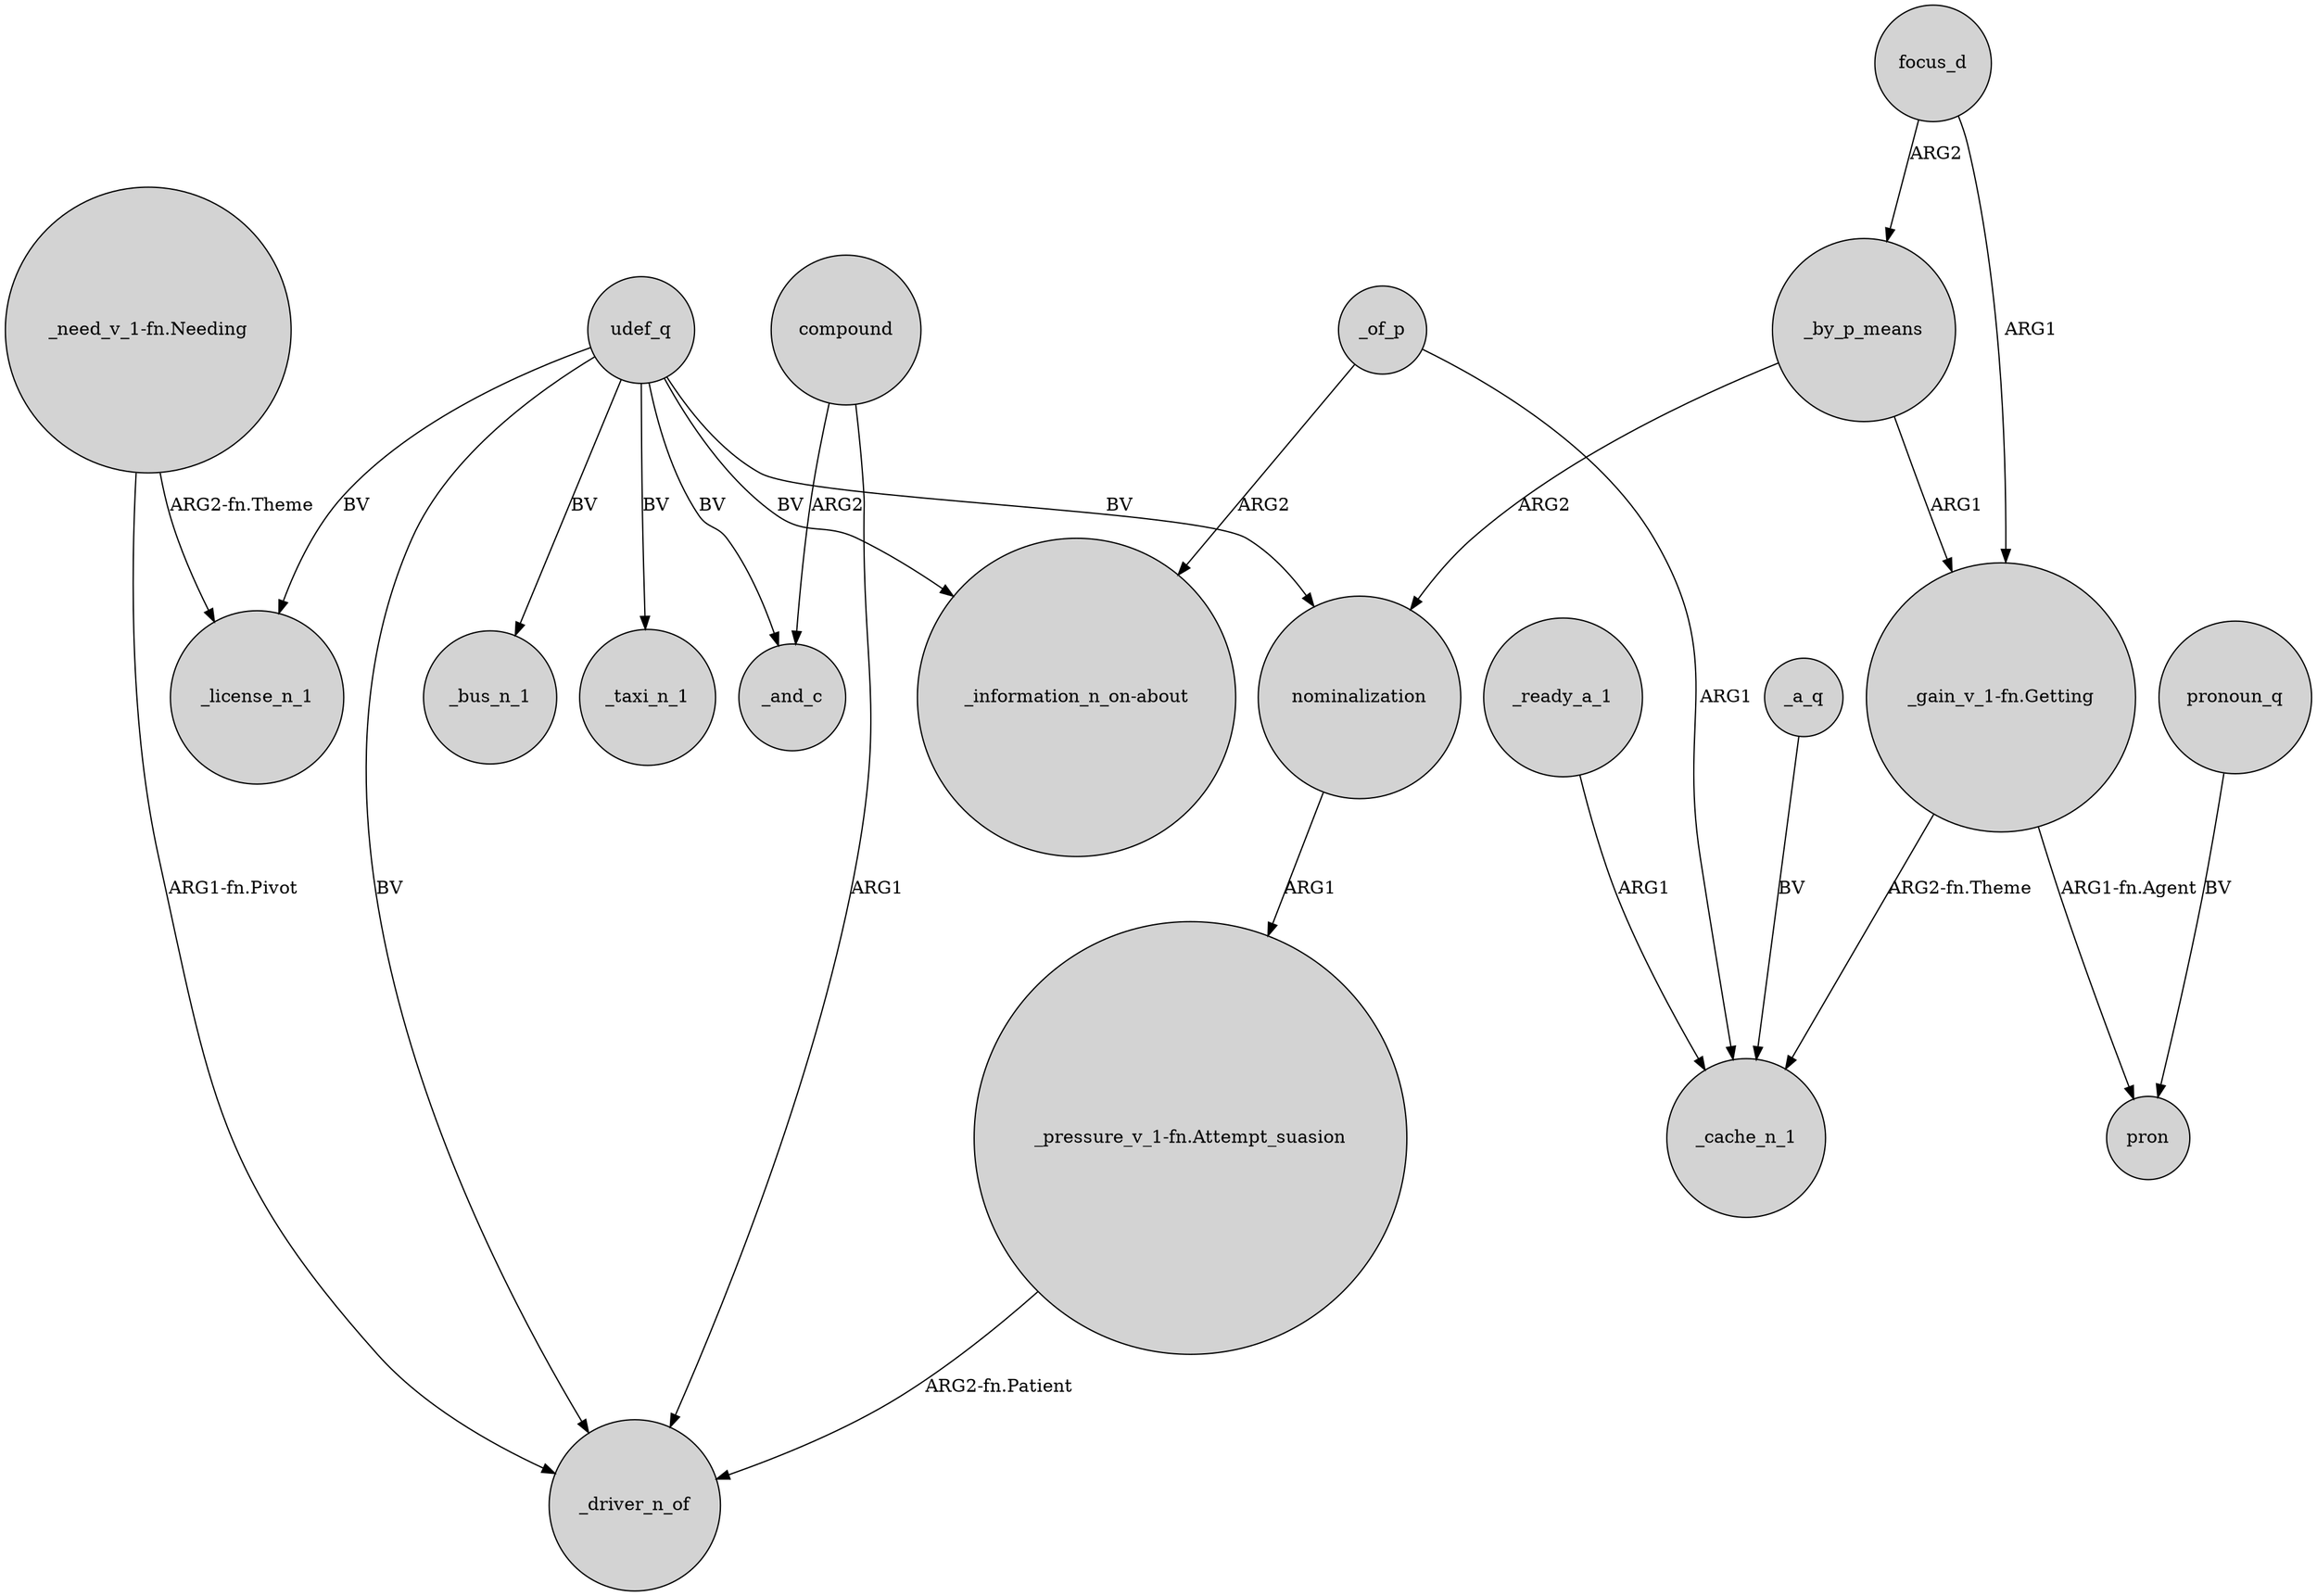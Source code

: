 digraph {
	node [shape=circle style=filled]
	"_need_v_1-fn.Needing" -> _license_n_1 [label="ARG2-fn.Theme"]
	focus_d -> "_gain_v_1-fn.Getting" [label=ARG1]
	_by_p_means -> nominalization [label=ARG2]
	_by_p_means -> "_gain_v_1-fn.Getting" [label=ARG1]
	"_gain_v_1-fn.Getting" -> _cache_n_1 [label="ARG2-fn.Theme"]
	focus_d -> _by_p_means [label=ARG2]
	"_need_v_1-fn.Needing" -> _driver_n_of [label="ARG1-fn.Pivot"]
	udef_q -> "_information_n_on-about" [label=BV]
	pronoun_q -> pron [label=BV]
	nominalization -> "_pressure_v_1-fn.Attempt_suasion" [label=ARG1]
	"_pressure_v_1-fn.Attempt_suasion" -> _driver_n_of [label="ARG2-fn.Patient"]
	compound -> _and_c [label=ARG2]
	_of_p -> "_information_n_on-about" [label=ARG2]
	udef_q -> _driver_n_of [label=BV]
	compound -> _driver_n_of [label=ARG1]
	udef_q -> nominalization [label=BV]
	_of_p -> _cache_n_1 [label=ARG1]
	_a_q -> _cache_n_1 [label=BV]
	udef_q -> _license_n_1 [label=BV]
	udef_q -> _bus_n_1 [label=BV]
	_ready_a_1 -> _cache_n_1 [label=ARG1]
	udef_q -> _and_c [label=BV]
	udef_q -> _taxi_n_1 [label=BV]
	"_gain_v_1-fn.Getting" -> pron [label="ARG1-fn.Agent"]
}
